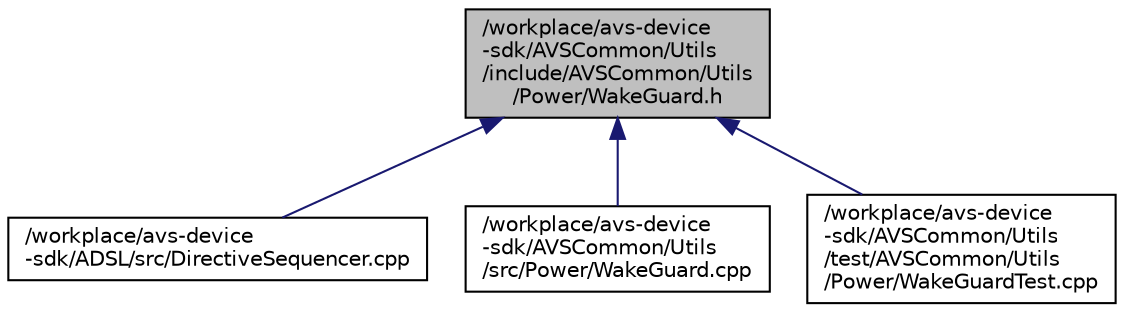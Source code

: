 digraph "/workplace/avs-device-sdk/AVSCommon/Utils/include/AVSCommon/Utils/Power/WakeGuard.h"
{
  edge [fontname="Helvetica",fontsize="10",labelfontname="Helvetica",labelfontsize="10"];
  node [fontname="Helvetica",fontsize="10",shape=record];
  Node10 [label="/workplace/avs-device\l-sdk/AVSCommon/Utils\l/include/AVSCommon/Utils\l/Power/WakeGuard.h",height=0.2,width=0.4,color="black", fillcolor="grey75", style="filled", fontcolor="black"];
  Node10 -> Node11 [dir="back",color="midnightblue",fontsize="10",style="solid",fontname="Helvetica"];
  Node11 [label="/workplace/avs-device\l-sdk/ADSL/src/DirectiveSequencer.cpp",height=0.2,width=0.4,color="black", fillcolor="white", style="filled",URL="$_directive_sequencer_8cpp.html"];
  Node10 -> Node12 [dir="back",color="midnightblue",fontsize="10",style="solid",fontname="Helvetica"];
  Node12 [label="/workplace/avs-device\l-sdk/AVSCommon/Utils\l/src/Power/WakeGuard.cpp",height=0.2,width=0.4,color="black", fillcolor="white", style="filled",URL="$_wake_guard_8cpp.html"];
  Node10 -> Node13 [dir="back",color="midnightblue",fontsize="10",style="solid",fontname="Helvetica"];
  Node13 [label="/workplace/avs-device\l-sdk/AVSCommon/Utils\l/test/AVSCommon/Utils\l/Power/WakeGuardTest.cpp",height=0.2,width=0.4,color="black", fillcolor="white", style="filled",URL="$_wake_guard_test_8cpp.html"];
}
